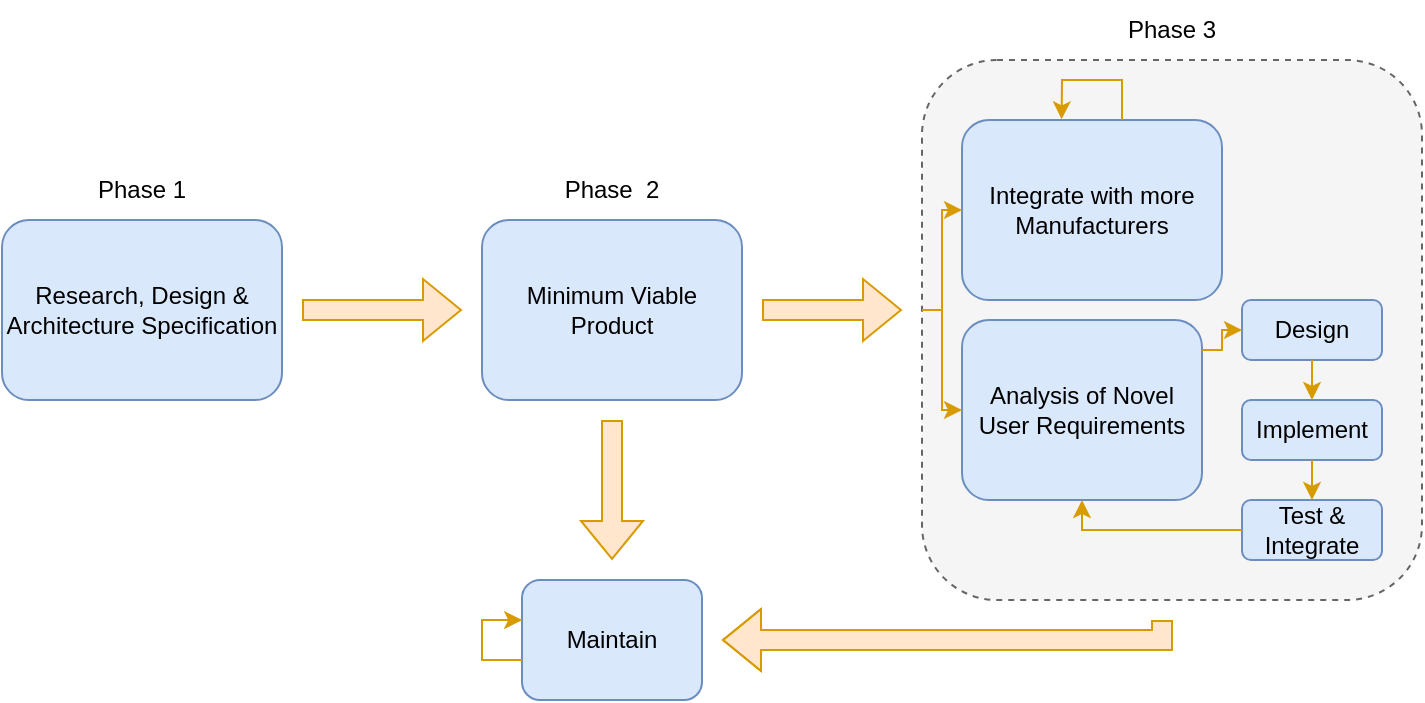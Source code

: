 <mxfile version="24.7.8">
  <diagram name="Page-1" id="EYcPg3dN74hoQAJgqA1G">
    <mxGraphModel dx="989" dy="626" grid="1" gridSize="10" guides="1" tooltips="1" connect="1" arrows="1" fold="1" page="1" pageScale="1" pageWidth="850" pageHeight="1100" math="0" shadow="0">
      <root>
        <mxCell id="0" />
        <mxCell id="1" parent="0" />
        <mxCell id="mokYPlkhb9u0OlDGQANW-8" value="" style="rounded=1;whiteSpace=wrap;html=1;fillColor=#f5f5f5;strokeColor=#666666;perimeterSpacing=0;fontColor=#333333;dashed=1;" parent="1" vertex="1">
          <mxGeometry x="600" y="430" width="250" height="270" as="geometry" />
        </mxCell>
        <mxCell id="mokYPlkhb9u0OlDGQANW-1" value="Research, Design &amp;amp;&lt;br&gt;&lt;div&gt;Architecture Specification&lt;/div&gt;" style="rounded=1;whiteSpace=wrap;html=1;fillColor=#dae8fc;strokeColor=#6c8ebf;perimeterSpacing=0;" parent="1" vertex="1">
          <mxGeometry x="140" y="510" width="140" height="90" as="geometry" />
        </mxCell>
        <mxCell id="mokYPlkhb9u0OlDGQANW-2" value="Minimum Viable Product" style="rounded=1;whiteSpace=wrap;html=1;fillColor=#dae8fc;strokeColor=#6c8ebf;perimeterSpacing=0;" parent="1" vertex="1">
          <mxGeometry x="380" y="510" width="130" height="90" as="geometry" />
        </mxCell>
        <mxCell id="mokYPlkhb9u0OlDGQANW-3" value="" style="shape=flexArrow;endArrow=classic;html=1;rounded=0;fillColor=#ffe6cc;strokeColor=#d79b00;" parent="1" edge="1">
          <mxGeometry width="50" height="50" relative="1" as="geometry">
            <mxPoint x="290" y="555" as="sourcePoint" />
            <mxPoint x="370" y="555" as="targetPoint" />
          </mxGeometry>
        </mxCell>
        <mxCell id="mokYPlkhb9u0OlDGQANW-5" value="Integrate with more Manufacturers" style="rounded=1;whiteSpace=wrap;html=1;fillColor=#dae8fc;strokeColor=#6c8ebf;perimeterSpacing=0;" parent="1" vertex="1">
          <mxGeometry x="620" y="460" width="130" height="90" as="geometry" />
        </mxCell>
        <mxCell id="mokYPlkhb9u0OlDGQANW-6" value="" style="shape=flexArrow;endArrow=classic;html=1;rounded=0;fillColor=#ffe6cc;strokeColor=#d79b00;" parent="1" edge="1">
          <mxGeometry width="50" height="50" relative="1" as="geometry">
            <mxPoint x="520" y="555" as="sourcePoint" />
            <mxPoint x="590" y="555" as="targetPoint" />
          </mxGeometry>
        </mxCell>
        <mxCell id="mokYPlkhb9u0OlDGQANW-7" value="Analysis of Novel User Requirements" style="rounded=1;whiteSpace=wrap;html=1;fillColor=#dae8fc;strokeColor=#6c8ebf;perimeterSpacing=0;" parent="1" vertex="1">
          <mxGeometry x="620" y="560" width="120" height="90" as="geometry" />
        </mxCell>
        <mxCell id="mokYPlkhb9u0OlDGQANW-9" value="" style="endArrow=classic;html=1;rounded=0;fillColor=#ffe6cc;strokeColor=#d79b00;entryX=0;entryY=0.5;entryDx=0;entryDy=0;" parent="1" target="mokYPlkhb9u0OlDGQANW-7" edge="1">
          <mxGeometry width="50" height="50" relative="1" as="geometry">
            <mxPoint x="600" y="555" as="sourcePoint" />
            <mxPoint x="620" y="555" as="targetPoint" />
            <Array as="points">
              <mxPoint x="610" y="555" />
              <mxPoint x="610" y="605" />
            </Array>
          </mxGeometry>
        </mxCell>
        <mxCell id="mokYPlkhb9u0OlDGQANW-10" value="" style="endArrow=classic;html=1;rounded=0;fillColor=#ffe6cc;strokeColor=#d79b00;entryX=0;entryY=0.5;entryDx=0;entryDy=0;" parent="1" target="mokYPlkhb9u0OlDGQANW-5" edge="1">
          <mxGeometry width="50" height="50" relative="1" as="geometry">
            <mxPoint x="610" y="556" as="sourcePoint" />
            <mxPoint x="630" y="615" as="targetPoint" />
            <Array as="points">
              <mxPoint x="610" y="556" />
              <mxPoint x="610" y="505" />
            </Array>
          </mxGeometry>
        </mxCell>
        <mxCell id="mokYPlkhb9u0OlDGQANW-11" value="" style="endArrow=classic;html=1;rounded=0;entryX=0.383;entryY=-0.004;entryDx=0;entryDy=0;entryPerimeter=0;fillColor=#ffe6cc;strokeColor=#d79b00;" parent="1" target="mokYPlkhb9u0OlDGQANW-5" edge="1">
          <mxGeometry width="50" height="50" relative="1" as="geometry">
            <mxPoint x="700" y="460" as="sourcePoint" />
            <mxPoint x="690" y="400" as="targetPoint" />
            <Array as="points">
              <mxPoint x="700" y="440" />
              <mxPoint x="670" y="440" />
            </Array>
          </mxGeometry>
        </mxCell>
        <mxCell id="mokYPlkhb9u0OlDGQANW-13" value="Design" style="rounded=1;whiteSpace=wrap;html=1;fillColor=#dae8fc;strokeColor=#6c8ebf;perimeterSpacing=0;" parent="1" vertex="1">
          <mxGeometry x="760" y="550" width="70" height="30" as="geometry" />
        </mxCell>
        <mxCell id="mokYPlkhb9u0OlDGQANW-14" value="Implement" style="rounded=1;whiteSpace=wrap;html=1;fillColor=#dae8fc;strokeColor=#6c8ebf;perimeterSpacing=0;" parent="1" vertex="1">
          <mxGeometry x="760" y="600" width="70" height="30" as="geometry" />
        </mxCell>
        <mxCell id="mokYPlkhb9u0OlDGQANW-15" value="Test &amp;amp; Integrate" style="rounded=1;whiteSpace=wrap;html=1;fillColor=#dae8fc;strokeColor=#6c8ebf;perimeterSpacing=0;" parent="1" vertex="1">
          <mxGeometry x="760" y="650" width="70" height="30" as="geometry" />
        </mxCell>
        <mxCell id="mokYPlkhb9u0OlDGQANW-17" value="" style="endArrow=classic;html=1;rounded=0;fillColor=#ffe6cc;strokeColor=#d79b00;entryX=0;entryY=0.5;entryDx=0;entryDy=0;" parent="1" target="mokYPlkhb9u0OlDGQANW-13" edge="1">
          <mxGeometry width="50" height="50" relative="1" as="geometry">
            <mxPoint x="740" y="575" as="sourcePoint" />
            <mxPoint x="680" y="470" as="targetPoint" />
            <Array as="points">
              <mxPoint x="750" y="575" />
              <mxPoint x="750" y="565" />
            </Array>
          </mxGeometry>
        </mxCell>
        <mxCell id="mokYPlkhb9u0OlDGQANW-19" value="" style="endArrow=classic;html=1;rounded=0;fillColor=#ffe6cc;strokeColor=#d79b00;" parent="1" source="mokYPlkhb9u0OlDGQANW-13" target="mokYPlkhb9u0OlDGQANW-14" edge="1">
          <mxGeometry width="50" height="50" relative="1" as="geometry">
            <mxPoint x="740" y="610" as="sourcePoint" />
            <mxPoint x="790" y="560" as="targetPoint" />
          </mxGeometry>
        </mxCell>
        <mxCell id="mokYPlkhb9u0OlDGQANW-20" value="" style="endArrow=classic;html=1;rounded=0;fillColor=#ffe6cc;strokeColor=#d79b00;" parent="1" source="mokYPlkhb9u0OlDGQANW-14" target="mokYPlkhb9u0OlDGQANW-15" edge="1">
          <mxGeometry width="50" height="50" relative="1" as="geometry">
            <mxPoint x="805" y="590" as="sourcePoint" />
            <mxPoint x="805" y="610" as="targetPoint" />
          </mxGeometry>
        </mxCell>
        <mxCell id="mokYPlkhb9u0OlDGQANW-21" value="" style="endArrow=classic;html=1;rounded=0;fillColor=#ffe6cc;strokeColor=#d79b00;" parent="1" source="mokYPlkhb9u0OlDGQANW-15" target="mokYPlkhb9u0OlDGQANW-7" edge="1">
          <mxGeometry width="50" height="50" relative="1" as="geometry">
            <mxPoint x="805" y="640" as="sourcePoint" />
            <mxPoint x="805" y="660" as="targetPoint" />
            <Array as="points">
              <mxPoint x="680" y="665" />
            </Array>
          </mxGeometry>
        </mxCell>
        <mxCell id="mokYPlkhb9u0OlDGQANW-25" value="Phase 1" style="text;html=1;align=center;verticalAlign=middle;whiteSpace=wrap;rounded=0;" parent="1" vertex="1">
          <mxGeometry x="180" y="480" width="60" height="30" as="geometry" />
        </mxCell>
        <mxCell id="mokYPlkhb9u0OlDGQANW-26" value="Phase&amp;nbsp; 2" style="text;html=1;align=center;verticalAlign=middle;whiteSpace=wrap;rounded=0;" parent="1" vertex="1">
          <mxGeometry x="415" y="480" width="60" height="30" as="geometry" />
        </mxCell>
        <mxCell id="mokYPlkhb9u0OlDGQANW-27" value="Phase 3" style="text;html=1;align=center;verticalAlign=middle;whiteSpace=wrap;rounded=0;" parent="1" vertex="1">
          <mxGeometry x="695" y="400" width="60" height="30" as="geometry" />
        </mxCell>
        <mxCell id="JSnGgBNbqv4URdcZFVU5-1" value="Maintain" style="rounded=1;whiteSpace=wrap;html=1;fillColor=#dae8fc;strokeColor=#6c8ebf;perimeterSpacing=0;" vertex="1" parent="1">
          <mxGeometry x="400" y="690" width="90" height="60" as="geometry" />
        </mxCell>
        <mxCell id="JSnGgBNbqv4URdcZFVU5-2" value="" style="shape=flexArrow;endArrow=classic;html=1;rounded=0;fillColor=#ffe6cc;strokeColor=#d79b00;" edge="1" parent="1">
          <mxGeometry width="50" height="50" relative="1" as="geometry">
            <mxPoint x="445" y="610" as="sourcePoint" />
            <mxPoint x="445" y="680" as="targetPoint" />
          </mxGeometry>
        </mxCell>
        <mxCell id="JSnGgBNbqv4URdcZFVU5-3" value="" style="shape=flexArrow;endArrow=classic;html=1;rounded=0;fillColor=#ffe6cc;strokeColor=#d79b00;" edge="1" parent="1">
          <mxGeometry width="50" height="50" relative="1" as="geometry">
            <mxPoint x="720" y="710" as="sourcePoint" />
            <mxPoint x="500" y="720" as="targetPoint" />
            <Array as="points">
              <mxPoint x="720" y="720" />
              <mxPoint x="570" y="720" />
            </Array>
          </mxGeometry>
        </mxCell>
        <mxCell id="JSnGgBNbqv4URdcZFVU5-4" value="" style="endArrow=classic;html=1;rounded=0;fillColor=#ffe6cc;strokeColor=#d79b00;entryX=0.001;entryY=0.334;entryDx=0;entryDy=0;entryPerimeter=0;" edge="1" parent="1" target="JSnGgBNbqv4URdcZFVU5-1">
          <mxGeometry width="50" height="50" relative="1" as="geometry">
            <mxPoint x="400" y="730" as="sourcePoint" />
            <mxPoint x="390" y="700" as="targetPoint" />
            <Array as="points">
              <mxPoint x="380" y="730" />
              <mxPoint x="380" y="710" />
            </Array>
          </mxGeometry>
        </mxCell>
      </root>
    </mxGraphModel>
  </diagram>
</mxfile>
